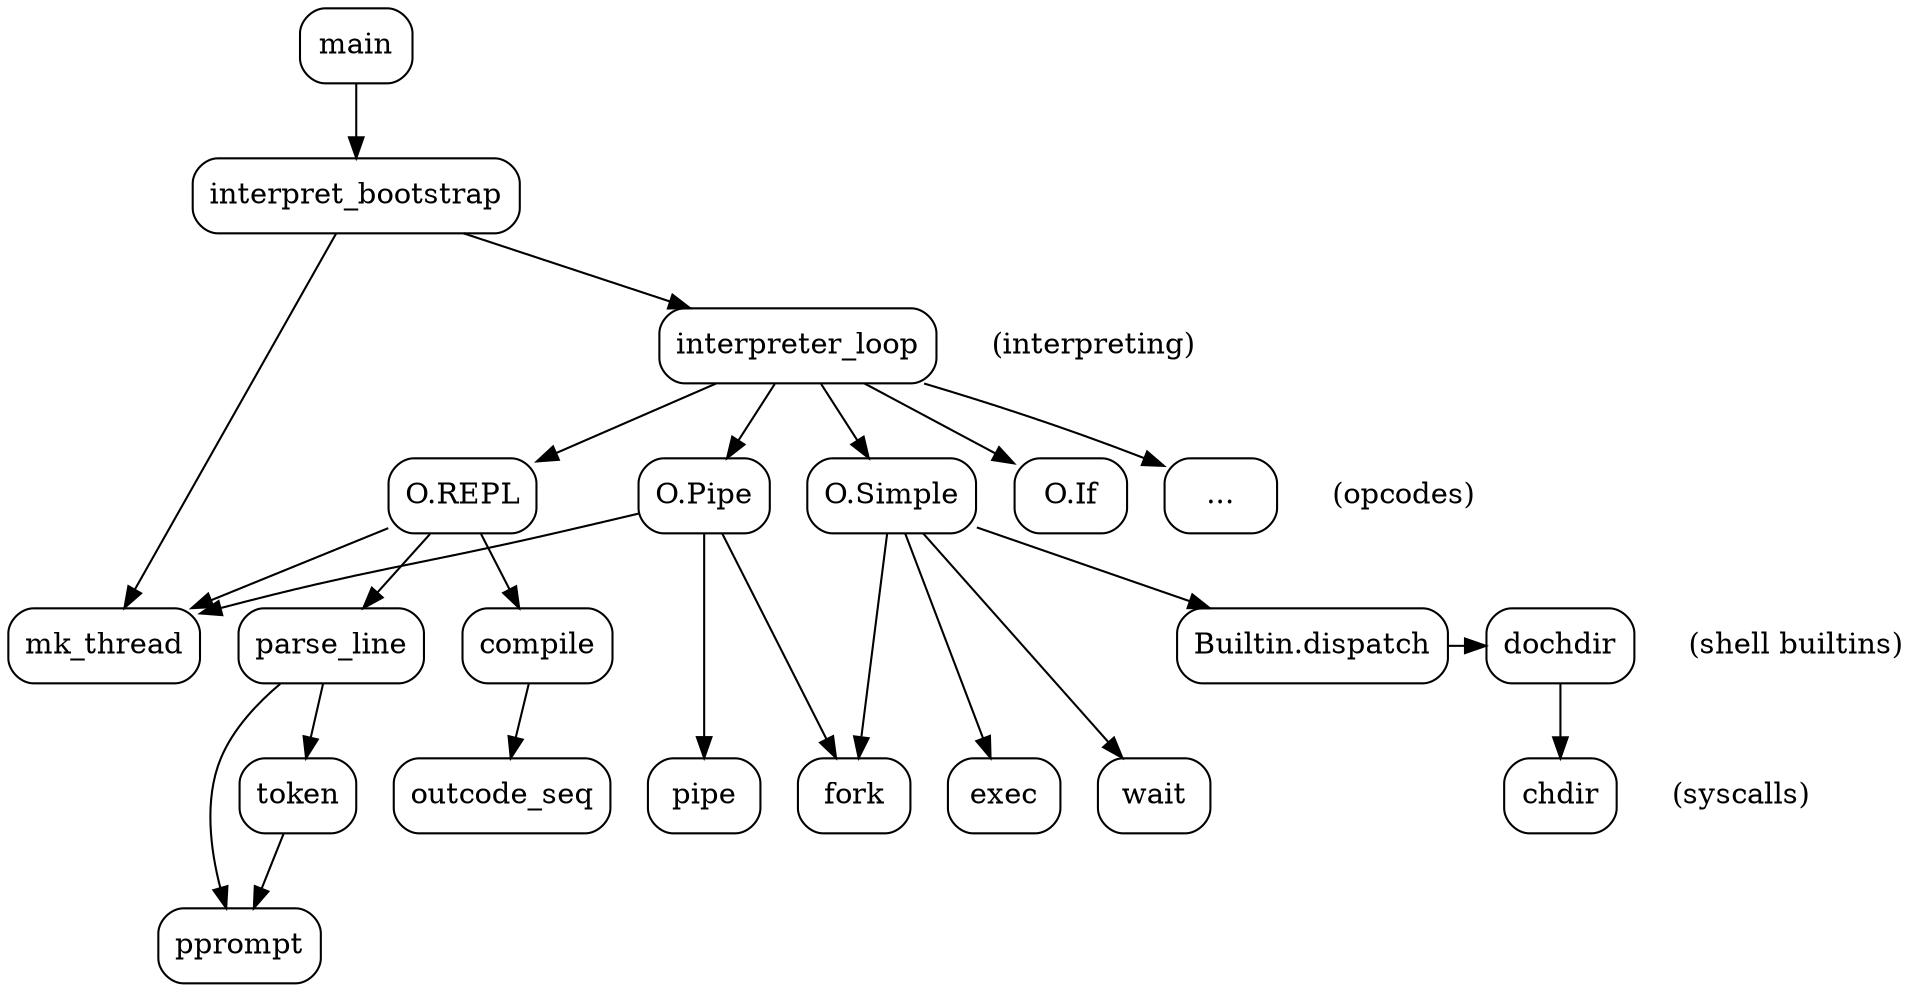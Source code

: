 digraph {
    rankdir=TB;
    node [shape=box, style=rounded];

    // Interpreter loop
    main -> interpret_bootstrap;
    interpret_bootstrap -> { mk_thread interpreter_loop };
    interpreter_loop -> {"O.REPL" "O.Pipe" "O.Simple" "O.If" "..."};

    // Opcodes
    "O.REPL" -> { parse_line compile mk_thread };
    "O.Pipe" -> {pipe fork mk_thread };
    "O.Simple" -> {fork exec wait "Builtin.dispatch"};

    parse_line -> { token pprompt };
    token -> pprompt;
    compile -> outcode_seq;

    // Shell builtins
    dochdir; "Builtin.dispatch";
    "Builtin.dispatch" -> dochdir;
    dochdir -> chdir;

    // Syscalls
    pipe; fork; exec; wait; chdir;

    // Layer labels
    opcodes_label   [label="(opcodes)", shape=none];
    builtins_label  [label="(shell builtins)", shape=none];
    syscalls_label  [label="(syscalls)", shape=none];
    interpreting_label [label="(interpreting)", shape=none];

    // Align labels with nodes using invisible edges
    { rank=same; "O.REPL"; "O.Pipe"; "O.Simple"; "O.If"; "..."; opcodes_label }
    { rank=same; dochdir; "Builtin.dispatch"; builtins_label }
    { rank=same; pipe; fork; exec; wait; chdir; syscalls_label }
    { rank=same; interpreter_loop; interpreting_label }

    "..." -> opcodes_label [style=invis];
    dochdir -> builtins_label [style=invis];
    chdir -> syscalls_label [style=invis];
    interpreter_loop -> interpreting_label [style=invis];
}
